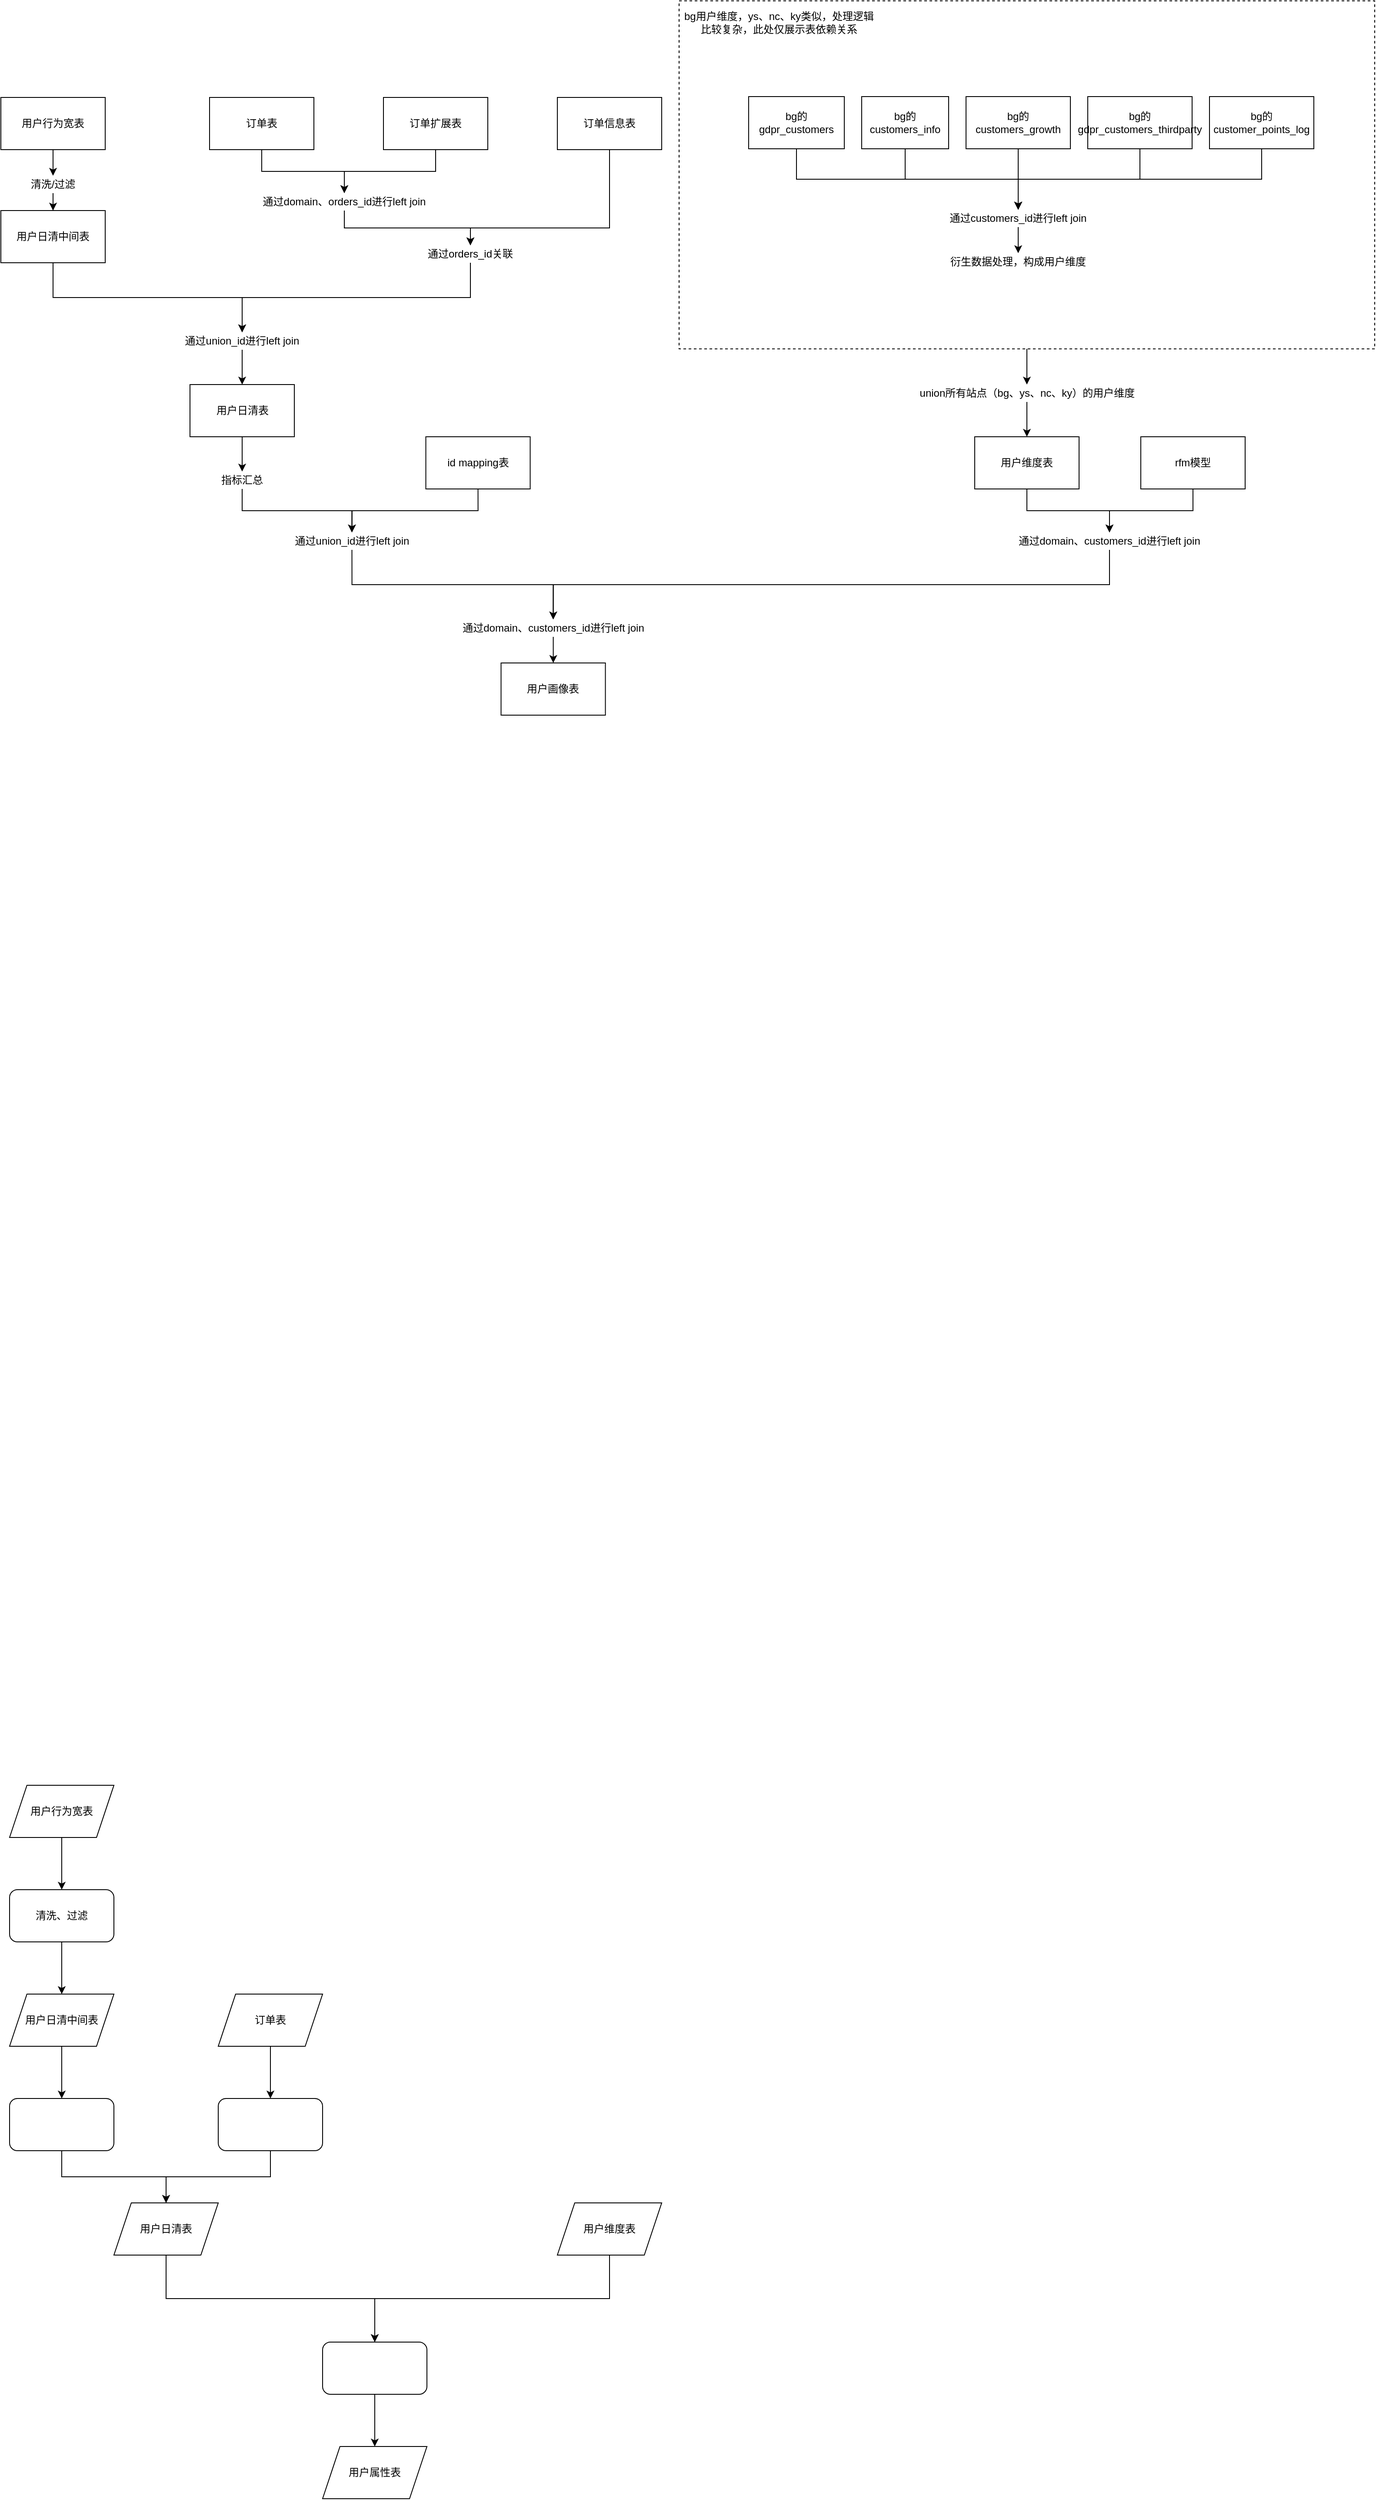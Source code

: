 <mxfile version="14.4.7" type="github">
  <diagram id="C5RBs43oDa-KdzZeNtuy" name="Page-1">
    <mxGraphModel dx="1246" dy="1846" grid="1" gridSize="10" guides="1" tooltips="1" connect="1" arrows="1" fold="1" page="1" pageScale="1" pageWidth="827" pageHeight="1169" math="0" shadow="0">
      <root>
        <mxCell id="WIyWlLk6GJQsqaUBKTNV-0" />
        <mxCell id="WIyWlLk6GJQsqaUBKTNV-1" parent="WIyWlLk6GJQsqaUBKTNV-0" />
        <mxCell id="aJqS2GngOPCB8_TzCR6t-37" style="edgeStyle=orthogonalEdgeStyle;rounded=0;orthogonalLoop=1;jettySize=auto;html=1;exitX=0.5;exitY=1;exitDx=0;exitDy=0;entryX=0.5;entryY=0;entryDx=0;entryDy=0;" edge="1" parent="WIyWlLk6GJQsqaUBKTNV-1" source="aJqS2GngOPCB8_TzCR6t-33" target="aJqS2GngOPCB8_TzCR6t-34">
          <mxGeometry relative="1" as="geometry" />
        </mxCell>
        <mxCell id="aJqS2GngOPCB8_TzCR6t-33" value="用户行为宽表" style="shape=parallelogram;perimeter=parallelogramPerimeter;whiteSpace=wrap;html=1;fixedSize=1;" vertex="1" parent="WIyWlLk6GJQsqaUBKTNV-1">
          <mxGeometry x="130" y="1970" width="120" height="60" as="geometry" />
        </mxCell>
        <mxCell id="aJqS2GngOPCB8_TzCR6t-38" style="edgeStyle=orthogonalEdgeStyle;rounded=0;orthogonalLoop=1;jettySize=auto;html=1;exitX=0.5;exitY=1;exitDx=0;exitDy=0;entryX=0.5;entryY=0;entryDx=0;entryDy=0;" edge="1" parent="WIyWlLk6GJQsqaUBKTNV-1" source="aJqS2GngOPCB8_TzCR6t-34" target="aJqS2GngOPCB8_TzCR6t-35">
          <mxGeometry relative="1" as="geometry" />
        </mxCell>
        <mxCell id="aJqS2GngOPCB8_TzCR6t-34" value="清洗、过滤" style="rounded=1;whiteSpace=wrap;html=1;" vertex="1" parent="WIyWlLk6GJQsqaUBKTNV-1">
          <mxGeometry x="130" y="2090" width="120" height="60" as="geometry" />
        </mxCell>
        <mxCell id="aJqS2GngOPCB8_TzCR6t-39" style="edgeStyle=orthogonalEdgeStyle;rounded=0;orthogonalLoop=1;jettySize=auto;html=1;exitX=0.5;exitY=1;exitDx=0;exitDy=0;entryX=0.5;entryY=0;entryDx=0;entryDy=0;" edge="1" parent="WIyWlLk6GJQsqaUBKTNV-1" source="aJqS2GngOPCB8_TzCR6t-35" target="aJqS2GngOPCB8_TzCR6t-36">
          <mxGeometry relative="1" as="geometry" />
        </mxCell>
        <mxCell id="aJqS2GngOPCB8_TzCR6t-35" value="用户日清中间表" style="shape=parallelogram;perimeter=parallelogramPerimeter;whiteSpace=wrap;html=1;fixedSize=1;" vertex="1" parent="WIyWlLk6GJQsqaUBKTNV-1">
          <mxGeometry x="130" y="2210" width="120" height="60" as="geometry" />
        </mxCell>
        <mxCell id="aJqS2GngOPCB8_TzCR6t-44" style="edgeStyle=orthogonalEdgeStyle;rounded=0;orthogonalLoop=1;jettySize=auto;html=1;exitX=0.5;exitY=1;exitDx=0;exitDy=0;entryX=0.5;entryY=0;entryDx=0;entryDy=0;" edge="1" parent="WIyWlLk6GJQsqaUBKTNV-1" source="aJqS2GngOPCB8_TzCR6t-36" target="aJqS2GngOPCB8_TzCR6t-43">
          <mxGeometry relative="1" as="geometry" />
        </mxCell>
        <mxCell id="aJqS2GngOPCB8_TzCR6t-36" value="" style="rounded=1;whiteSpace=wrap;html=1;" vertex="1" parent="WIyWlLk6GJQsqaUBKTNV-1">
          <mxGeometry x="130" y="2330" width="120" height="60" as="geometry" />
        </mxCell>
        <mxCell id="aJqS2GngOPCB8_TzCR6t-42" style="edgeStyle=orthogonalEdgeStyle;rounded=0;orthogonalLoop=1;jettySize=auto;html=1;exitX=0.5;exitY=1;exitDx=0;exitDy=0;entryX=0.5;entryY=0;entryDx=0;entryDy=0;" edge="1" parent="WIyWlLk6GJQsqaUBKTNV-1" source="aJqS2GngOPCB8_TzCR6t-40" target="aJqS2GngOPCB8_TzCR6t-41">
          <mxGeometry relative="1" as="geometry" />
        </mxCell>
        <mxCell id="aJqS2GngOPCB8_TzCR6t-40" value="订单表" style="shape=parallelogram;perimeter=parallelogramPerimeter;whiteSpace=wrap;html=1;fixedSize=1;" vertex="1" parent="WIyWlLk6GJQsqaUBKTNV-1">
          <mxGeometry x="370" y="2210" width="120" height="60" as="geometry" />
        </mxCell>
        <mxCell id="aJqS2GngOPCB8_TzCR6t-45" style="edgeStyle=orthogonalEdgeStyle;rounded=0;orthogonalLoop=1;jettySize=auto;html=1;exitX=0.5;exitY=1;exitDx=0;exitDy=0;" edge="1" parent="WIyWlLk6GJQsqaUBKTNV-1" source="aJqS2GngOPCB8_TzCR6t-41" target="aJqS2GngOPCB8_TzCR6t-43">
          <mxGeometry relative="1" as="geometry" />
        </mxCell>
        <mxCell id="aJqS2GngOPCB8_TzCR6t-41" value="" style="rounded=1;whiteSpace=wrap;html=1;" vertex="1" parent="WIyWlLk6GJQsqaUBKTNV-1">
          <mxGeometry x="370" y="2330" width="120" height="60" as="geometry" />
        </mxCell>
        <mxCell id="aJqS2GngOPCB8_TzCR6t-48" style="edgeStyle=orthogonalEdgeStyle;rounded=0;orthogonalLoop=1;jettySize=auto;html=1;exitX=0.5;exitY=1;exitDx=0;exitDy=0;entryX=0.5;entryY=0;entryDx=0;entryDy=0;" edge="1" parent="WIyWlLk6GJQsqaUBKTNV-1" source="aJqS2GngOPCB8_TzCR6t-43" target="aJqS2GngOPCB8_TzCR6t-47">
          <mxGeometry relative="1" as="geometry" />
        </mxCell>
        <mxCell id="aJqS2GngOPCB8_TzCR6t-43" value="用户日清表" style="shape=parallelogram;perimeter=parallelogramPerimeter;whiteSpace=wrap;html=1;fixedSize=1;" vertex="1" parent="WIyWlLk6GJQsqaUBKTNV-1">
          <mxGeometry x="250" y="2450" width="120" height="60" as="geometry" />
        </mxCell>
        <mxCell id="aJqS2GngOPCB8_TzCR6t-49" style="edgeStyle=orthogonalEdgeStyle;rounded=0;orthogonalLoop=1;jettySize=auto;html=1;exitX=0.5;exitY=1;exitDx=0;exitDy=0;" edge="1" parent="WIyWlLk6GJQsqaUBKTNV-1" source="aJqS2GngOPCB8_TzCR6t-46" target="aJqS2GngOPCB8_TzCR6t-47">
          <mxGeometry relative="1" as="geometry" />
        </mxCell>
        <mxCell id="aJqS2GngOPCB8_TzCR6t-46" value="用户维度表" style="shape=parallelogram;perimeter=parallelogramPerimeter;whiteSpace=wrap;html=1;fixedSize=1;" vertex="1" parent="WIyWlLk6GJQsqaUBKTNV-1">
          <mxGeometry x="760" y="2450" width="120" height="60" as="geometry" />
        </mxCell>
        <mxCell id="aJqS2GngOPCB8_TzCR6t-51" style="edgeStyle=orthogonalEdgeStyle;rounded=0;orthogonalLoop=1;jettySize=auto;html=1;exitX=0.5;exitY=1;exitDx=0;exitDy=0;entryX=0.5;entryY=0;entryDx=0;entryDy=0;" edge="1" parent="WIyWlLk6GJQsqaUBKTNV-1" source="aJqS2GngOPCB8_TzCR6t-47" target="aJqS2GngOPCB8_TzCR6t-50">
          <mxGeometry relative="1" as="geometry" />
        </mxCell>
        <mxCell id="aJqS2GngOPCB8_TzCR6t-47" value="" style="rounded=1;whiteSpace=wrap;html=1;" vertex="1" parent="WIyWlLk6GJQsqaUBKTNV-1">
          <mxGeometry x="490" y="2610" width="120" height="60" as="geometry" />
        </mxCell>
        <mxCell id="aJqS2GngOPCB8_TzCR6t-50" value="用户属性表" style="shape=parallelogram;perimeter=parallelogramPerimeter;whiteSpace=wrap;html=1;fixedSize=1;" vertex="1" parent="WIyWlLk6GJQsqaUBKTNV-1">
          <mxGeometry x="490" y="2730" width="120" height="60" as="geometry" />
        </mxCell>
        <mxCell id="aJqS2GngOPCB8_TzCR6t-54" style="edgeStyle=orthogonalEdgeStyle;rounded=0;orthogonalLoop=1;jettySize=auto;html=1;exitX=0.5;exitY=1;exitDx=0;exitDy=0;" edge="1" parent="WIyWlLk6GJQsqaUBKTNV-1" source="aJqS2GngOPCB8_TzCR6t-59" target="aJqS2GngOPCB8_TzCR6t-53">
          <mxGeometry relative="1" as="geometry" />
        </mxCell>
        <mxCell id="aJqS2GngOPCB8_TzCR6t-52" value="用户行为宽表" style="rounded=0;whiteSpace=wrap;html=1;" vertex="1" parent="WIyWlLk6GJQsqaUBKTNV-1">
          <mxGeometry x="120" y="30" width="120" height="60" as="geometry" />
        </mxCell>
        <mxCell id="aJqS2GngOPCB8_TzCR6t-66" style="edgeStyle=orthogonalEdgeStyle;rounded=0;orthogonalLoop=1;jettySize=auto;html=1;exitX=0.5;exitY=1;exitDx=0;exitDy=0;entryX=0.5;entryY=0;entryDx=0;entryDy=0;" edge="1" parent="WIyWlLk6GJQsqaUBKTNV-1" source="aJqS2GngOPCB8_TzCR6t-53" target="aJqS2GngOPCB8_TzCR6t-63">
          <mxGeometry relative="1" as="geometry" />
        </mxCell>
        <mxCell id="aJqS2GngOPCB8_TzCR6t-53" value="用户日清中间表" style="rounded=0;whiteSpace=wrap;html=1;" vertex="1" parent="WIyWlLk6GJQsqaUBKTNV-1">
          <mxGeometry x="120" y="160" width="120" height="60" as="geometry" />
        </mxCell>
        <mxCell id="aJqS2GngOPCB8_TzCR6t-58" style="edgeStyle=orthogonalEdgeStyle;rounded=0;orthogonalLoop=1;jettySize=auto;html=1;exitX=0.5;exitY=1;exitDx=0;exitDy=0;" edge="1" parent="WIyWlLk6GJQsqaUBKTNV-1" source="aJqS2GngOPCB8_TzCR6t-63" target="aJqS2GngOPCB8_TzCR6t-56">
          <mxGeometry relative="1" as="geometry" />
        </mxCell>
        <mxCell id="aJqS2GngOPCB8_TzCR6t-73" style="edgeStyle=orthogonalEdgeStyle;rounded=0;orthogonalLoop=1;jettySize=auto;html=1;exitX=0.5;exitY=1;exitDx=0;exitDy=0;entryX=0.5;entryY=0;entryDx=0;entryDy=0;" edge="1" parent="WIyWlLk6GJQsqaUBKTNV-1" source="aJqS2GngOPCB8_TzCR6t-55" target="aJqS2GngOPCB8_TzCR6t-72">
          <mxGeometry relative="1" as="geometry" />
        </mxCell>
        <mxCell id="aJqS2GngOPCB8_TzCR6t-55" value="订单表" style="rounded=0;whiteSpace=wrap;html=1;" vertex="1" parent="WIyWlLk6GJQsqaUBKTNV-1">
          <mxGeometry x="360" y="30" width="120" height="60" as="geometry" />
        </mxCell>
        <mxCell id="aJqS2GngOPCB8_TzCR6t-62" style="edgeStyle=orthogonalEdgeStyle;rounded=0;orthogonalLoop=1;jettySize=auto;html=1;exitX=0.5;exitY=1;exitDx=0;exitDy=0;entryX=0.5;entryY=0;entryDx=0;entryDy=0;" edge="1" parent="WIyWlLk6GJQsqaUBKTNV-1" source="aJqS2GngOPCB8_TzCR6t-68" target="aJqS2GngOPCB8_TzCR6t-97">
          <mxGeometry relative="1" as="geometry">
            <mxPoint x="397.5" y="520" as="targetPoint" />
          </mxGeometry>
        </mxCell>
        <mxCell id="aJqS2GngOPCB8_TzCR6t-56" value="用户日清表" style="rounded=0;whiteSpace=wrap;html=1;" vertex="1" parent="WIyWlLk6GJQsqaUBKTNV-1">
          <mxGeometry x="337.5" y="360" width="120" height="60" as="geometry" />
        </mxCell>
        <mxCell id="aJqS2GngOPCB8_TzCR6t-59" value="清洗/过滤" style="text;html=1;strokeColor=none;fillColor=none;align=center;verticalAlign=middle;whiteSpace=wrap;rounded=0;" vertex="1" parent="WIyWlLk6GJQsqaUBKTNV-1">
          <mxGeometry x="145" y="120" width="70" height="20" as="geometry" />
        </mxCell>
        <mxCell id="aJqS2GngOPCB8_TzCR6t-60" style="edgeStyle=orthogonalEdgeStyle;rounded=0;orthogonalLoop=1;jettySize=auto;html=1;exitX=0.5;exitY=1;exitDx=0;exitDy=0;" edge="1" parent="WIyWlLk6GJQsqaUBKTNV-1" source="aJqS2GngOPCB8_TzCR6t-52" target="aJqS2GngOPCB8_TzCR6t-59">
          <mxGeometry relative="1" as="geometry">
            <mxPoint x="180" y="90" as="sourcePoint" />
            <mxPoint x="180" y="160" as="targetPoint" />
          </mxGeometry>
        </mxCell>
        <mxCell id="aJqS2GngOPCB8_TzCR6t-63" value="通过union_id进行left join" style="text;html=1;strokeColor=none;fillColor=none;align=center;verticalAlign=middle;whiteSpace=wrap;rounded=0;" vertex="1" parent="WIyWlLk6GJQsqaUBKTNV-1">
          <mxGeometry x="290" y="300" width="215" height="20" as="geometry" />
        </mxCell>
        <mxCell id="aJqS2GngOPCB8_TzCR6t-68" value="指标汇总" style="text;html=1;strokeColor=none;fillColor=none;align=center;verticalAlign=middle;whiteSpace=wrap;rounded=0;" vertex="1" parent="WIyWlLk6GJQsqaUBKTNV-1">
          <mxGeometry x="356.25" y="460" width="82.5" height="20" as="geometry" />
        </mxCell>
        <mxCell id="aJqS2GngOPCB8_TzCR6t-69" style="edgeStyle=orthogonalEdgeStyle;rounded=0;orthogonalLoop=1;jettySize=auto;html=1;exitX=0.5;exitY=1;exitDx=0;exitDy=0;entryX=0.5;entryY=0;entryDx=0;entryDy=0;" edge="1" parent="WIyWlLk6GJQsqaUBKTNV-1" source="aJqS2GngOPCB8_TzCR6t-56" target="aJqS2GngOPCB8_TzCR6t-68">
          <mxGeometry relative="1" as="geometry">
            <mxPoint x="397.5" y="380" as="sourcePoint" />
            <mxPoint x="397.5" y="440" as="targetPoint" />
          </mxGeometry>
        </mxCell>
        <mxCell id="aJqS2GngOPCB8_TzCR6t-77" style="edgeStyle=orthogonalEdgeStyle;rounded=0;orthogonalLoop=1;jettySize=auto;html=1;exitX=0.5;exitY=1;exitDx=0;exitDy=0;entryX=0.5;entryY=0;entryDx=0;entryDy=0;" edge="1" parent="WIyWlLk6GJQsqaUBKTNV-1" source="aJqS2GngOPCB8_TzCR6t-70" target="aJqS2GngOPCB8_TzCR6t-72">
          <mxGeometry relative="1" as="geometry" />
        </mxCell>
        <mxCell id="aJqS2GngOPCB8_TzCR6t-70" value="订单扩展表" style="rounded=0;whiteSpace=wrap;html=1;" vertex="1" parent="WIyWlLk6GJQsqaUBKTNV-1">
          <mxGeometry x="560" y="30" width="120" height="60" as="geometry" />
        </mxCell>
        <mxCell id="aJqS2GngOPCB8_TzCR6t-83" style="edgeStyle=orthogonalEdgeStyle;rounded=0;orthogonalLoop=1;jettySize=auto;html=1;exitX=0.5;exitY=1;exitDx=0;exitDy=0;entryX=0.5;entryY=0;entryDx=0;entryDy=0;" edge="1" parent="WIyWlLk6GJQsqaUBKTNV-1" source="aJqS2GngOPCB8_TzCR6t-72" target="aJqS2GngOPCB8_TzCR6t-81">
          <mxGeometry relative="1" as="geometry" />
        </mxCell>
        <mxCell id="aJqS2GngOPCB8_TzCR6t-72" value="通过domain、orders_id进行left join" style="text;html=1;strokeColor=none;fillColor=none;align=center;verticalAlign=middle;whiteSpace=wrap;rounded=0;" vertex="1" parent="WIyWlLk6GJQsqaUBKTNV-1">
          <mxGeometry x="400" y="140" width="230" height="20" as="geometry" />
        </mxCell>
        <mxCell id="aJqS2GngOPCB8_TzCR6t-84" style="edgeStyle=orthogonalEdgeStyle;rounded=0;orthogonalLoop=1;jettySize=auto;html=1;exitX=0.5;exitY=1;exitDx=0;exitDy=0;" edge="1" parent="WIyWlLk6GJQsqaUBKTNV-1" source="aJqS2GngOPCB8_TzCR6t-80" target="aJqS2GngOPCB8_TzCR6t-81">
          <mxGeometry relative="1" as="geometry">
            <Array as="points">
              <mxPoint x="820" y="180" />
              <mxPoint x="660" y="180" />
            </Array>
          </mxGeometry>
        </mxCell>
        <mxCell id="aJqS2GngOPCB8_TzCR6t-80" value="订单信息表" style="rounded=0;whiteSpace=wrap;html=1;" vertex="1" parent="WIyWlLk6GJQsqaUBKTNV-1">
          <mxGeometry x="760" y="30" width="120" height="60" as="geometry" />
        </mxCell>
        <mxCell id="aJqS2GngOPCB8_TzCR6t-85" style="edgeStyle=orthogonalEdgeStyle;rounded=0;orthogonalLoop=1;jettySize=auto;html=1;exitX=0.5;exitY=1;exitDx=0;exitDy=0;" edge="1" parent="WIyWlLk6GJQsqaUBKTNV-1" source="aJqS2GngOPCB8_TzCR6t-81" target="aJqS2GngOPCB8_TzCR6t-63">
          <mxGeometry relative="1" as="geometry" />
        </mxCell>
        <mxCell id="aJqS2GngOPCB8_TzCR6t-81" value="通过orders_id关联" style="text;html=1;strokeColor=none;fillColor=none;align=center;verticalAlign=middle;whiteSpace=wrap;rounded=0;" vertex="1" parent="WIyWlLk6GJQsqaUBKTNV-1">
          <mxGeometry x="580" y="200" width="160" height="20" as="geometry" />
        </mxCell>
        <mxCell id="aJqS2GngOPCB8_TzCR6t-109" style="edgeStyle=orthogonalEdgeStyle;rounded=0;orthogonalLoop=1;jettySize=auto;html=1;exitX=0.5;exitY=1;exitDx=0;exitDy=0;entryX=0.5;entryY=0;entryDx=0;entryDy=0;" edge="1" parent="WIyWlLk6GJQsqaUBKTNV-1" source="aJqS2GngOPCB8_TzCR6t-86" target="aJqS2GngOPCB8_TzCR6t-97">
          <mxGeometry relative="1" as="geometry" />
        </mxCell>
        <mxCell id="aJqS2GngOPCB8_TzCR6t-86" value="id mapping表" style="rounded=0;whiteSpace=wrap;html=1;" vertex="1" parent="WIyWlLk6GJQsqaUBKTNV-1">
          <mxGeometry x="608.75" y="420" width="120" height="60" as="geometry" />
        </mxCell>
        <mxCell id="aJqS2GngOPCB8_TzCR6t-96" style="edgeStyle=orthogonalEdgeStyle;rounded=0;orthogonalLoop=1;jettySize=auto;html=1;exitX=0.5;exitY=1;exitDx=0;exitDy=0;entryX=0.5;entryY=0;entryDx=0;entryDy=0;" edge="1" parent="WIyWlLk6GJQsqaUBKTNV-1" source="aJqS2GngOPCB8_TzCR6t-87" target="aJqS2GngOPCB8_TzCR6t-93">
          <mxGeometry relative="1" as="geometry" />
        </mxCell>
        <mxCell id="aJqS2GngOPCB8_TzCR6t-87" value="rfm模型" style="rounded=0;whiteSpace=wrap;html=1;" vertex="1" parent="WIyWlLk6GJQsqaUBKTNV-1">
          <mxGeometry x="1431" y="420" width="120" height="60" as="geometry" />
        </mxCell>
        <mxCell id="aJqS2GngOPCB8_TzCR6t-94" style="edgeStyle=orthogonalEdgeStyle;rounded=0;orthogonalLoop=1;jettySize=auto;html=1;exitX=0.5;exitY=1;exitDx=0;exitDy=0;entryX=0.5;entryY=0;entryDx=0;entryDy=0;" edge="1" parent="WIyWlLk6GJQsqaUBKTNV-1" source="aJqS2GngOPCB8_TzCR6t-88" target="aJqS2GngOPCB8_TzCR6t-93">
          <mxGeometry relative="1" as="geometry" />
        </mxCell>
        <mxCell id="aJqS2GngOPCB8_TzCR6t-88" value="用户维度表" style="rounded=0;whiteSpace=wrap;html=1;" vertex="1" parent="WIyWlLk6GJQsqaUBKTNV-1">
          <mxGeometry x="1240" y="420" width="120" height="60" as="geometry" />
        </mxCell>
        <mxCell id="aJqS2GngOPCB8_TzCR6t-103" style="edgeStyle=orthogonalEdgeStyle;rounded=0;orthogonalLoop=1;jettySize=auto;html=1;exitX=0.5;exitY=1;exitDx=0;exitDy=0;entryX=0.5;entryY=0;entryDx=0;entryDy=0;" edge="1" parent="WIyWlLk6GJQsqaUBKTNV-1" source="aJqS2GngOPCB8_TzCR6t-93" target="aJqS2GngOPCB8_TzCR6t-101">
          <mxGeometry relative="1" as="geometry" />
        </mxCell>
        <mxCell id="aJqS2GngOPCB8_TzCR6t-93" value="通过domain、customers_id进行left join" style="text;html=1;strokeColor=none;fillColor=none;align=center;verticalAlign=middle;whiteSpace=wrap;rounded=0;" vertex="1" parent="WIyWlLk6GJQsqaUBKTNV-1">
          <mxGeometry x="1280" y="530" width="230" height="20" as="geometry" />
        </mxCell>
        <mxCell id="aJqS2GngOPCB8_TzCR6t-102" style="edgeStyle=orthogonalEdgeStyle;rounded=0;orthogonalLoop=1;jettySize=auto;html=1;exitX=0.5;exitY=1;exitDx=0;exitDy=0;entryX=0.5;entryY=0;entryDx=0;entryDy=0;" edge="1" parent="WIyWlLk6GJQsqaUBKTNV-1" source="aJqS2GngOPCB8_TzCR6t-97" target="aJqS2GngOPCB8_TzCR6t-101">
          <mxGeometry relative="1" as="geometry" />
        </mxCell>
        <mxCell id="aJqS2GngOPCB8_TzCR6t-97" value="通过union_id进行left join" style="text;html=1;strokeColor=none;fillColor=none;align=center;verticalAlign=middle;whiteSpace=wrap;rounded=0;" vertex="1" parent="WIyWlLk6GJQsqaUBKTNV-1">
          <mxGeometry x="438.75" y="530" width="170" height="20" as="geometry" />
        </mxCell>
        <mxCell id="aJqS2GngOPCB8_TzCR6t-105" value="" style="edgeStyle=orthogonalEdgeStyle;rounded=0;orthogonalLoop=1;jettySize=auto;html=1;" edge="1" parent="WIyWlLk6GJQsqaUBKTNV-1" source="aJqS2GngOPCB8_TzCR6t-101" target="aJqS2GngOPCB8_TzCR6t-104">
          <mxGeometry relative="1" as="geometry" />
        </mxCell>
        <mxCell id="aJqS2GngOPCB8_TzCR6t-101" value="通过domain、customers_id进行left join" style="text;html=1;strokeColor=none;fillColor=none;align=center;verticalAlign=middle;whiteSpace=wrap;rounded=0;" vertex="1" parent="WIyWlLk6GJQsqaUBKTNV-1">
          <mxGeometry x="608.75" y="630" width="293" height="20" as="geometry" />
        </mxCell>
        <mxCell id="aJqS2GngOPCB8_TzCR6t-104" value="用户画像表" style="whiteSpace=wrap;html=1;" vertex="1" parent="WIyWlLk6GJQsqaUBKTNV-1">
          <mxGeometry x="695.25" y="680" width="120" height="60" as="geometry" />
        </mxCell>
        <mxCell id="aJqS2GngOPCB8_TzCR6t-127" value="" style="group" vertex="1" connectable="0" parent="WIyWlLk6GJQsqaUBKTNV-1">
          <mxGeometry x="900" y="-81" width="800" height="400" as="geometry" />
        </mxCell>
        <mxCell id="aJqS2GngOPCB8_TzCR6t-126" value="" style="rounded=0;whiteSpace=wrap;html=1;fillColor=none;dashed=1;" vertex="1" parent="aJqS2GngOPCB8_TzCR6t-127">
          <mxGeometry width="800" height="400" as="geometry" />
        </mxCell>
        <mxCell id="aJqS2GngOPCB8_TzCR6t-106" value="bg的gdpr_customers" style="rounded=0;whiteSpace=wrap;html=1;" vertex="1" parent="aJqS2GngOPCB8_TzCR6t-127">
          <mxGeometry x="80" y="110" width="110" height="60" as="geometry" />
        </mxCell>
        <mxCell id="aJqS2GngOPCB8_TzCR6t-107" value="bg的customers_info" style="rounded=0;whiteSpace=wrap;html=1;" vertex="1" parent="aJqS2GngOPCB8_TzCR6t-127">
          <mxGeometry x="210" y="110" width="100" height="60" as="geometry" />
        </mxCell>
        <mxCell id="aJqS2GngOPCB8_TzCR6t-108" value="bg的customers_growth" style="rounded=0;whiteSpace=wrap;html=1;" vertex="1" parent="aJqS2GngOPCB8_TzCR6t-127">
          <mxGeometry x="330" y="110" width="120" height="60" as="geometry" />
        </mxCell>
        <mxCell id="aJqS2GngOPCB8_TzCR6t-110" value="通过customers_id进行left join" style="text;html=1;strokeColor=none;fillColor=none;align=center;verticalAlign=middle;whiteSpace=wrap;rounded=0;" vertex="1" parent="aJqS2GngOPCB8_TzCR6t-127">
          <mxGeometry x="300" y="240" width="180" height="20" as="geometry" />
        </mxCell>
        <mxCell id="aJqS2GngOPCB8_TzCR6t-111" style="edgeStyle=orthogonalEdgeStyle;rounded=0;orthogonalLoop=1;jettySize=auto;html=1;exitX=0.5;exitY=1;exitDx=0;exitDy=0;" edge="1" parent="aJqS2GngOPCB8_TzCR6t-127" source="aJqS2GngOPCB8_TzCR6t-106" target="aJqS2GngOPCB8_TzCR6t-110">
          <mxGeometry relative="1" as="geometry" />
        </mxCell>
        <mxCell id="aJqS2GngOPCB8_TzCR6t-112" style="edgeStyle=orthogonalEdgeStyle;rounded=0;orthogonalLoop=1;jettySize=auto;html=1;exitX=0.5;exitY=1;exitDx=0;exitDy=0;" edge="1" parent="aJqS2GngOPCB8_TzCR6t-127" source="aJqS2GngOPCB8_TzCR6t-107" target="aJqS2GngOPCB8_TzCR6t-110">
          <mxGeometry relative="1" as="geometry" />
        </mxCell>
        <mxCell id="aJqS2GngOPCB8_TzCR6t-113" style="edgeStyle=orthogonalEdgeStyle;rounded=0;orthogonalLoop=1;jettySize=auto;html=1;exitX=0.5;exitY=1;exitDx=0;exitDy=0;entryX=0.5;entryY=0;entryDx=0;entryDy=0;" edge="1" parent="aJqS2GngOPCB8_TzCR6t-127" source="aJqS2GngOPCB8_TzCR6t-108" target="aJqS2GngOPCB8_TzCR6t-110">
          <mxGeometry relative="1" as="geometry" />
        </mxCell>
        <mxCell id="aJqS2GngOPCB8_TzCR6t-122" style="edgeStyle=orthogonalEdgeStyle;rounded=0;orthogonalLoop=1;jettySize=auto;html=1;exitX=0.5;exitY=1;exitDx=0;exitDy=0;entryX=0.5;entryY=0;entryDx=0;entryDy=0;" edge="1" parent="aJqS2GngOPCB8_TzCR6t-127" source="aJqS2GngOPCB8_TzCR6t-114" target="aJqS2GngOPCB8_TzCR6t-110">
          <mxGeometry relative="1" as="geometry" />
        </mxCell>
        <mxCell id="aJqS2GngOPCB8_TzCR6t-114" value="bg的gdpr_customers_thirdparty" style="rounded=0;whiteSpace=wrap;html=1;" vertex="1" parent="aJqS2GngOPCB8_TzCR6t-127">
          <mxGeometry x="470" y="110" width="120" height="60" as="geometry" />
        </mxCell>
        <mxCell id="aJqS2GngOPCB8_TzCR6t-123" style="edgeStyle=orthogonalEdgeStyle;rounded=0;orthogonalLoop=1;jettySize=auto;html=1;exitX=0.5;exitY=1;exitDx=0;exitDy=0;" edge="1" parent="aJqS2GngOPCB8_TzCR6t-127" source="aJqS2GngOPCB8_TzCR6t-115" target="aJqS2GngOPCB8_TzCR6t-110">
          <mxGeometry relative="1" as="geometry" />
        </mxCell>
        <mxCell id="aJqS2GngOPCB8_TzCR6t-115" value="bg的customer_points_log" style="rounded=0;whiteSpace=wrap;html=1;" vertex="1" parent="aJqS2GngOPCB8_TzCR6t-127">
          <mxGeometry x="610" y="110" width="120" height="60" as="geometry" />
        </mxCell>
        <mxCell id="aJqS2GngOPCB8_TzCR6t-118" value="衍生数据处理，构成用户维度" style="text;html=1;strokeColor=none;fillColor=none;align=center;verticalAlign=middle;whiteSpace=wrap;rounded=0;" vertex="1" parent="aJqS2GngOPCB8_TzCR6t-127">
          <mxGeometry x="310" y="290" width="160" height="20" as="geometry" />
        </mxCell>
        <mxCell id="aJqS2GngOPCB8_TzCR6t-119" style="edgeStyle=orthogonalEdgeStyle;rounded=0;orthogonalLoop=1;jettySize=auto;html=1;exitX=0.5;exitY=1;exitDx=0;exitDy=0;entryX=0.5;entryY=0;entryDx=0;entryDy=0;" edge="1" parent="aJqS2GngOPCB8_TzCR6t-127" source="aJqS2GngOPCB8_TzCR6t-110" target="aJqS2GngOPCB8_TzCR6t-118">
          <mxGeometry relative="1" as="geometry" />
        </mxCell>
        <mxCell id="aJqS2GngOPCB8_TzCR6t-128" value="bg用户维度，ys、nc、ky类似，处理逻辑比较复杂，此处仅展示表依赖关系" style="text;html=1;strokeColor=none;fillColor=none;align=center;verticalAlign=middle;whiteSpace=wrap;rounded=0;dashed=1;" vertex="1" parent="aJqS2GngOPCB8_TzCR6t-127">
          <mxGeometry width="230" height="50" as="geometry" />
        </mxCell>
        <mxCell id="aJqS2GngOPCB8_TzCR6t-139" style="edgeStyle=orthogonalEdgeStyle;rounded=0;orthogonalLoop=1;jettySize=auto;html=1;exitX=0.5;exitY=1;exitDx=0;exitDy=0;entryX=0.5;entryY=0;entryDx=0;entryDy=0;" edge="1" parent="WIyWlLk6GJQsqaUBKTNV-1" source="aJqS2GngOPCB8_TzCR6t-136" target="aJqS2GngOPCB8_TzCR6t-88">
          <mxGeometry relative="1" as="geometry" />
        </mxCell>
        <mxCell id="aJqS2GngOPCB8_TzCR6t-136" value="union所有站点（bg、ys、nc、ky）的用户维度" style="text;html=1;strokeColor=none;fillColor=none;align=center;verticalAlign=middle;whiteSpace=wrap;rounded=0;" vertex="1" parent="WIyWlLk6GJQsqaUBKTNV-1">
          <mxGeometry x="1172.5" y="360" width="255" height="20" as="geometry" />
        </mxCell>
        <mxCell id="aJqS2GngOPCB8_TzCR6t-138" style="edgeStyle=orthogonalEdgeStyle;rounded=0;orthogonalLoop=1;jettySize=auto;html=1;exitX=0.5;exitY=1;exitDx=0;exitDy=0;" edge="1" parent="WIyWlLk6GJQsqaUBKTNV-1" source="aJqS2GngOPCB8_TzCR6t-126" target="aJqS2GngOPCB8_TzCR6t-136">
          <mxGeometry relative="1" as="geometry" />
        </mxCell>
      </root>
    </mxGraphModel>
  </diagram>
</mxfile>
